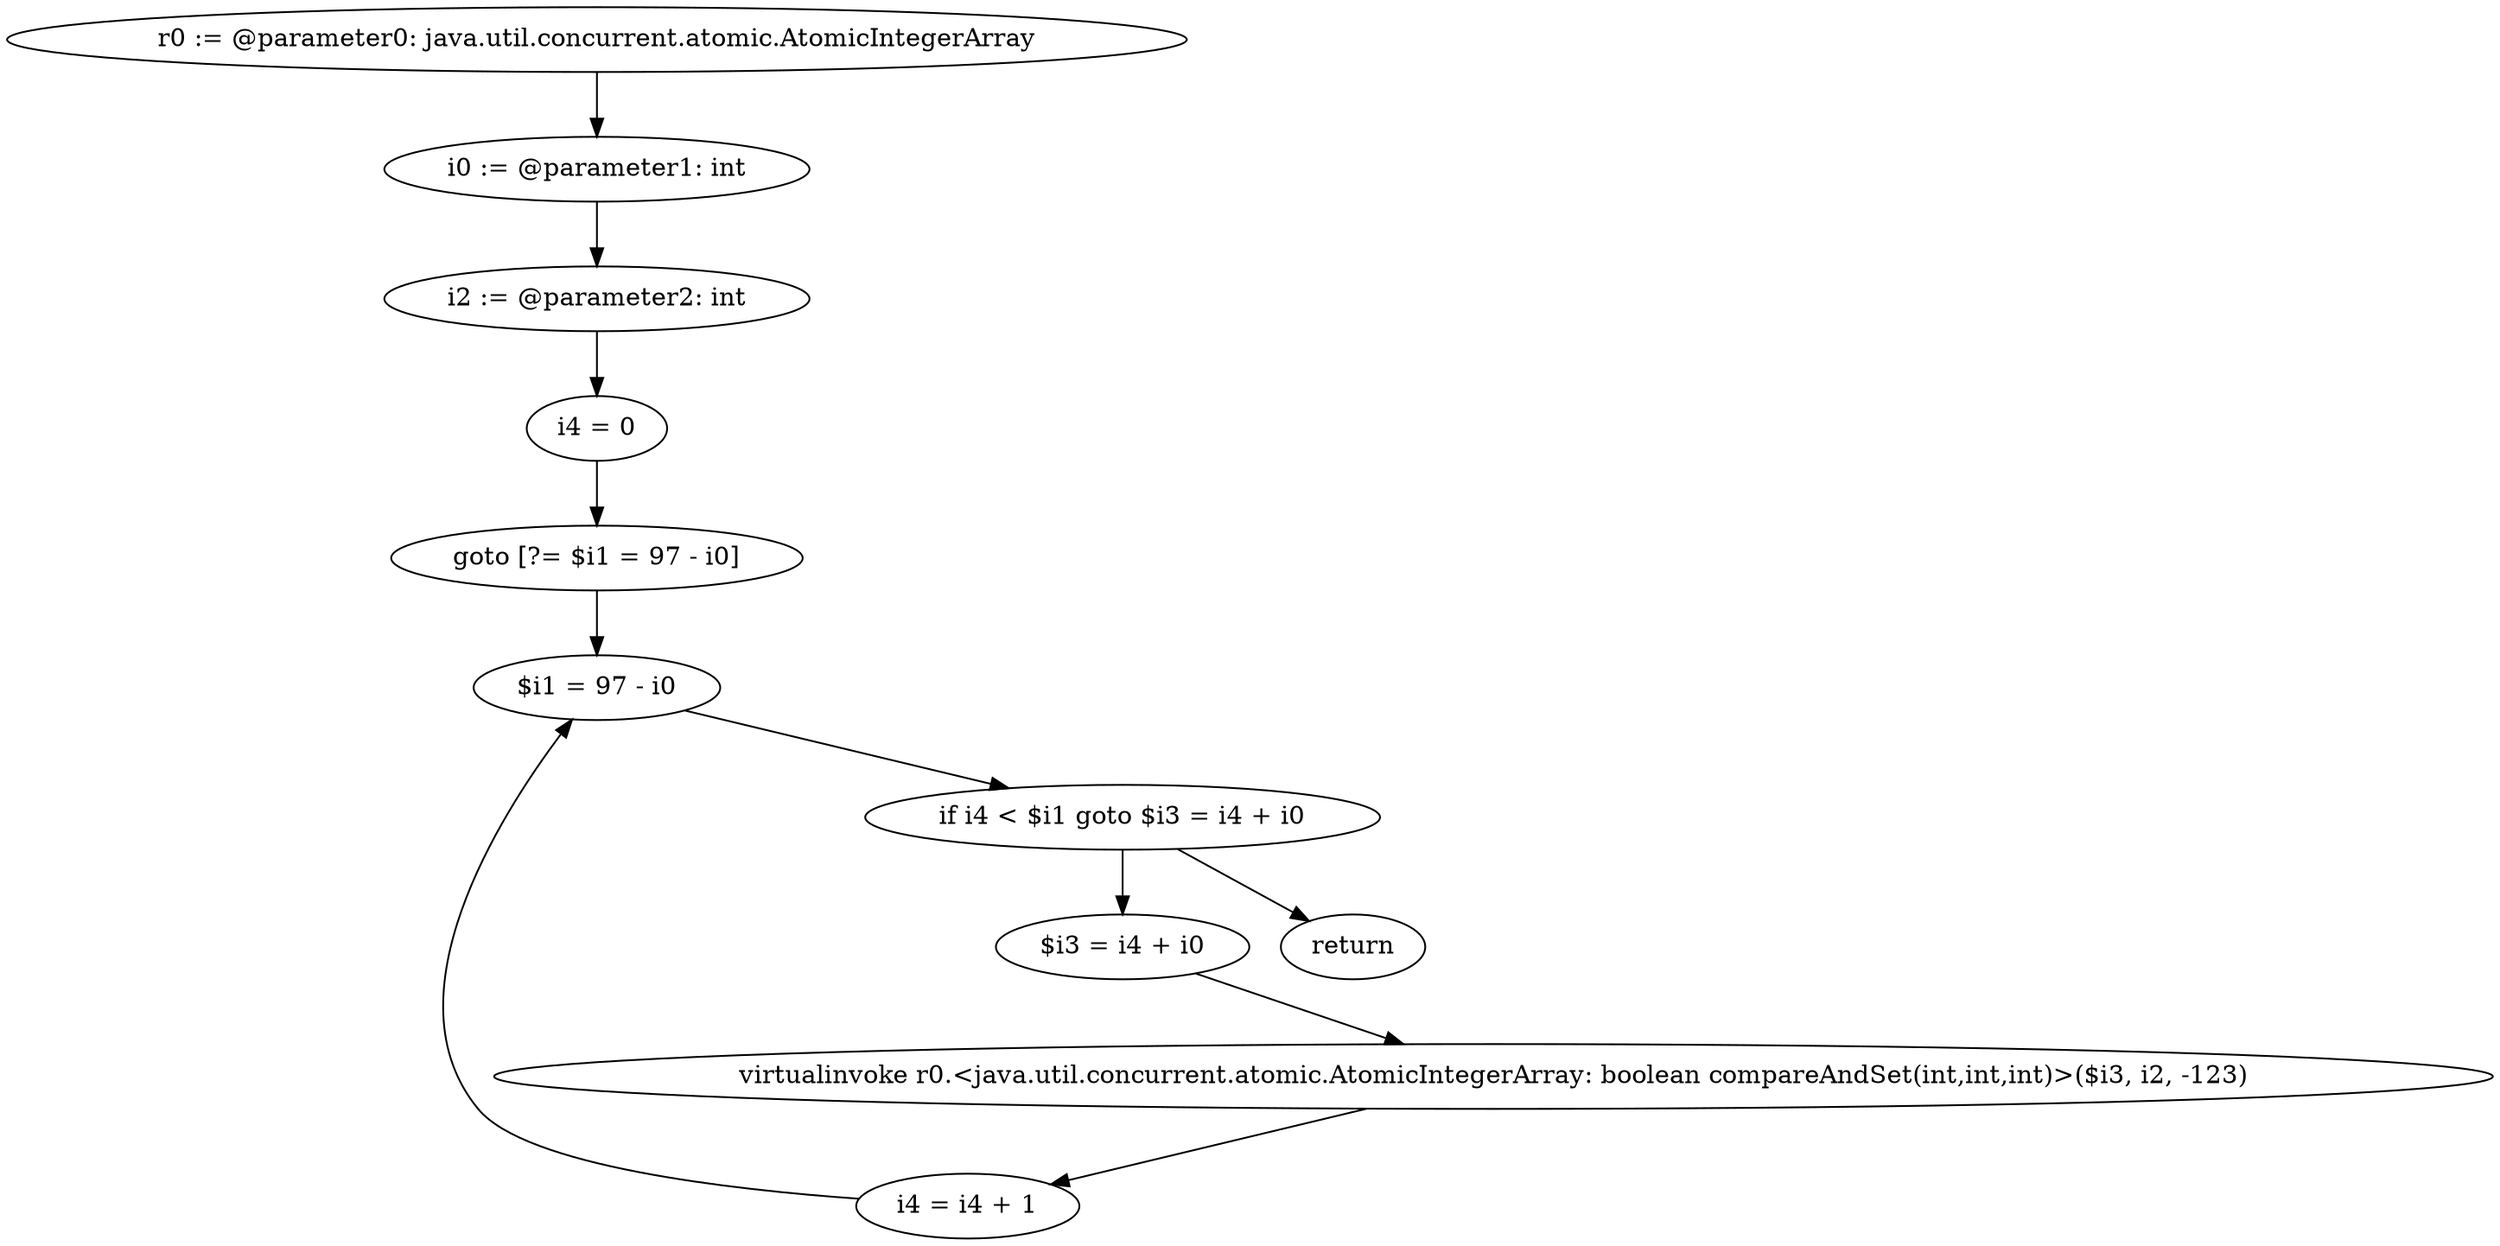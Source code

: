 digraph "unitGraph" {
    "r0 := @parameter0: java.util.concurrent.atomic.AtomicIntegerArray"
    "i0 := @parameter1: int"
    "i2 := @parameter2: int"
    "i4 = 0"
    "goto [?= $i1 = 97 - i0]"
    "$i3 = i4 + i0"
    "virtualinvoke r0.<java.util.concurrent.atomic.AtomicIntegerArray: boolean compareAndSet(int,int,int)>($i3, i2, -123)"
    "i4 = i4 + 1"
    "$i1 = 97 - i0"
    "if i4 < $i1 goto $i3 = i4 + i0"
    "return"
    "r0 := @parameter0: java.util.concurrent.atomic.AtomicIntegerArray"->"i0 := @parameter1: int";
    "i0 := @parameter1: int"->"i2 := @parameter2: int";
    "i2 := @parameter2: int"->"i4 = 0";
    "i4 = 0"->"goto [?= $i1 = 97 - i0]";
    "goto [?= $i1 = 97 - i0]"->"$i1 = 97 - i0";
    "$i3 = i4 + i0"->"virtualinvoke r0.<java.util.concurrent.atomic.AtomicIntegerArray: boolean compareAndSet(int,int,int)>($i3, i2, -123)";
    "virtualinvoke r0.<java.util.concurrent.atomic.AtomicIntegerArray: boolean compareAndSet(int,int,int)>($i3, i2, -123)"->"i4 = i4 + 1";
    "i4 = i4 + 1"->"$i1 = 97 - i0";
    "$i1 = 97 - i0"->"if i4 < $i1 goto $i3 = i4 + i0";
    "if i4 < $i1 goto $i3 = i4 + i0"->"return";
    "if i4 < $i1 goto $i3 = i4 + i0"->"$i3 = i4 + i0";
}

